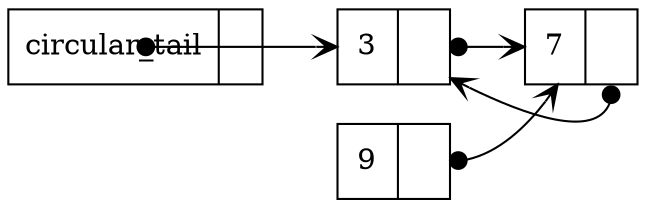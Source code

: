 digraph single_linked_list {
        rankdir=LR;
        node [shape=record];
        tail [label="{ circular_tail | <next>  }"]
        a [label="{ 3 | <next>  }"]
        b [label="{ 7 | <next>  }"]
        c [label="{ 9 | <next>  }"]
        a:next -> b[arrowhead=vee, arrowtail=dot, dir=both, tailclip=false];
        tail -> a[arrowhead=vee, arrowtail=dot, dir=both, tailclip=false];
        b:next -> a[arrowhead=vee, arrowtail=dot, dir=both, tailclip=false];
        c:next -> b[arrowhead=vee, arrowtail=dot, dir=both, tailclip=false];
}

